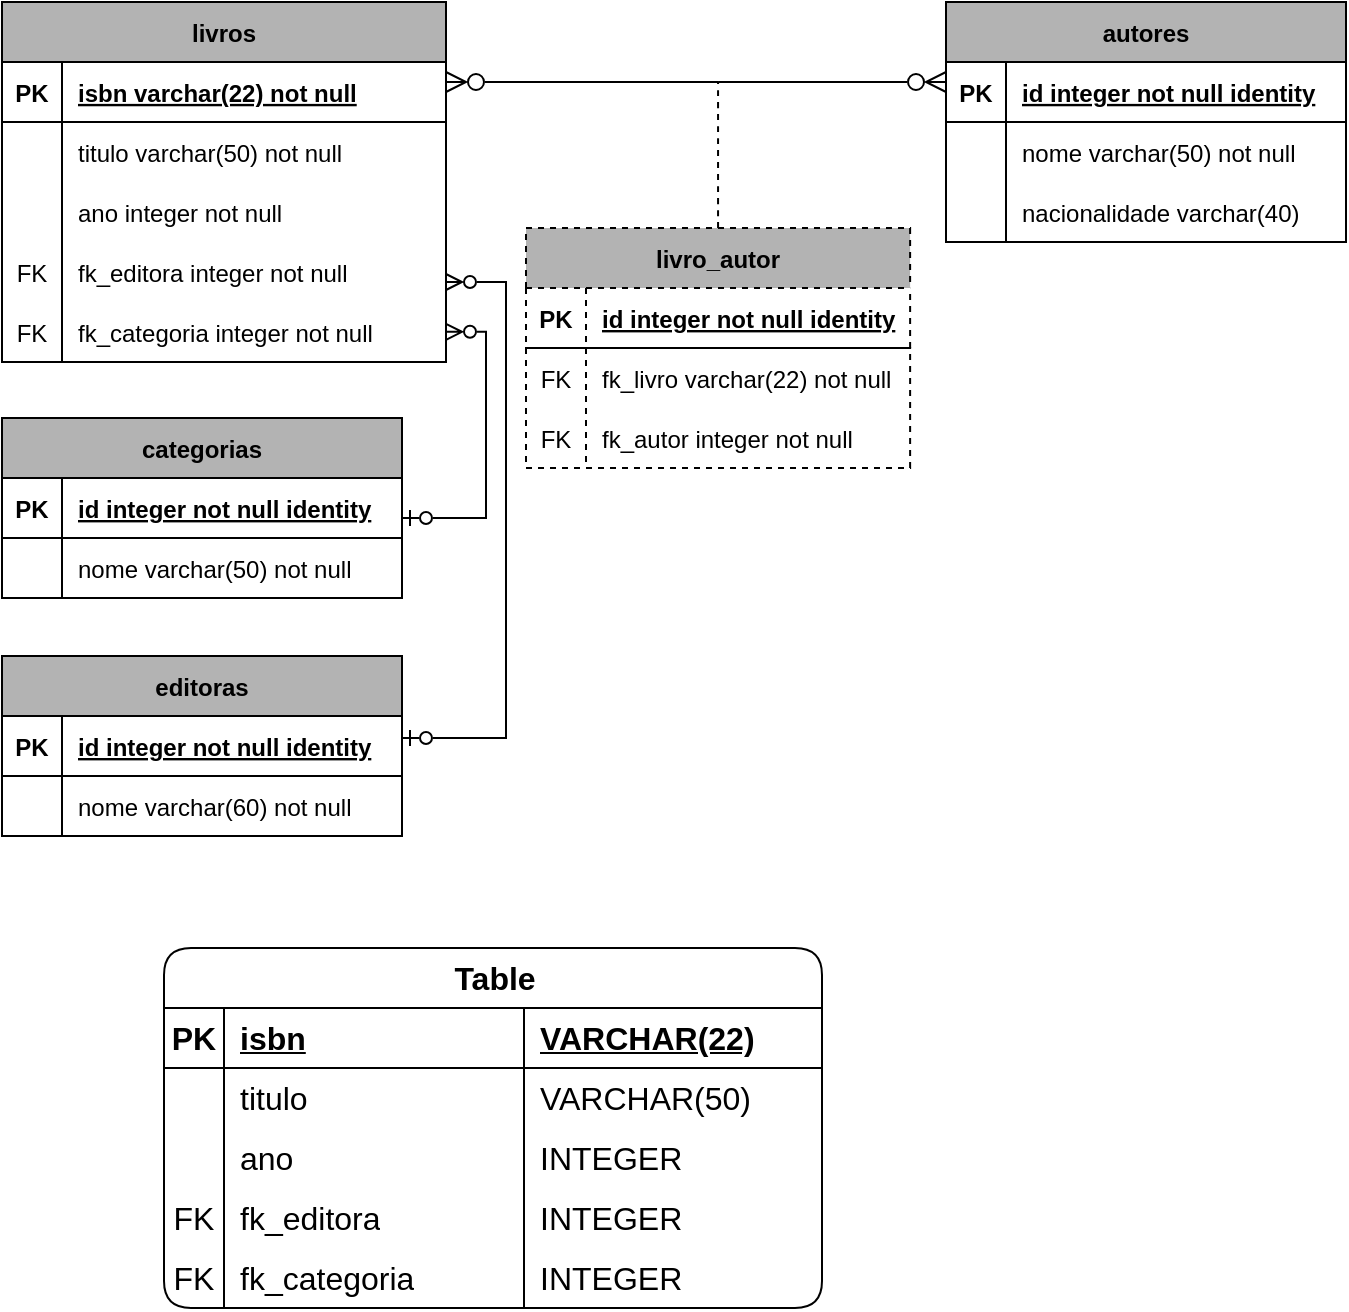 <mxfile version="22.1.2" type="device">
  <diagram name="Page-1" id="4PTRiXjP1_vuqAl-AZmA">
    <mxGraphModel dx="1098" dy="690" grid="1" gridSize="10" guides="1" tooltips="1" connect="1" arrows="1" fold="1" page="1" pageScale="1" pageWidth="827" pageHeight="1169" math="0" shadow="0">
      <root>
        <mxCell id="0" />
        <mxCell id="1" parent="0" />
        <mxCell id="HNt_G1zxmN9m5VeC9Koj-1" value="editoras" style="shape=table;startSize=30;container=1;collapsible=1;childLayout=tableLayout;fixedRows=1;rowLines=0;fontStyle=1;align=center;resizeLast=1;fillColor=#B3B3B3;" parent="1" vertex="1">
          <mxGeometry x="88" y="714" width="200" height="90" as="geometry" />
        </mxCell>
        <mxCell id="HNt_G1zxmN9m5VeC9Koj-2" value="" style="shape=tableRow;horizontal=0;startSize=0;swimlaneHead=0;swimlaneBody=0;fillColor=none;collapsible=0;dropTarget=0;points=[[0,0.5],[1,0.5]];portConstraint=eastwest;strokeColor=inherit;top=0;left=0;right=0;bottom=1;" parent="HNt_G1zxmN9m5VeC9Koj-1" vertex="1">
          <mxGeometry y="30" width="200" height="30" as="geometry" />
        </mxCell>
        <mxCell id="HNt_G1zxmN9m5VeC9Koj-3" value="PK" style="shape=partialRectangle;overflow=hidden;connectable=0;fillColor=none;strokeColor=inherit;top=0;left=0;bottom=0;right=0;fontStyle=1;" parent="HNt_G1zxmN9m5VeC9Koj-2" vertex="1">
          <mxGeometry width="30" height="30" as="geometry">
            <mxRectangle width="30" height="30" as="alternateBounds" />
          </mxGeometry>
        </mxCell>
        <mxCell id="HNt_G1zxmN9m5VeC9Koj-4" value="id integer not null  identity" style="shape=partialRectangle;overflow=hidden;connectable=0;fillColor=none;align=left;strokeColor=inherit;top=0;left=0;bottom=0;right=0;spacingLeft=6;fontStyle=5;" parent="HNt_G1zxmN9m5VeC9Koj-2" vertex="1">
          <mxGeometry x="30" width="170" height="30" as="geometry">
            <mxRectangle width="170" height="30" as="alternateBounds" />
          </mxGeometry>
        </mxCell>
        <mxCell id="HNt_G1zxmN9m5VeC9Koj-5" value="" style="shape=tableRow;horizontal=0;startSize=0;swimlaneHead=0;swimlaneBody=0;fillColor=none;collapsible=0;dropTarget=0;points=[[0,0.5],[1,0.5]];portConstraint=eastwest;strokeColor=inherit;top=0;left=0;right=0;bottom=0;" parent="HNt_G1zxmN9m5VeC9Koj-1" vertex="1">
          <mxGeometry y="60" width="200" height="30" as="geometry" />
        </mxCell>
        <mxCell id="HNt_G1zxmN9m5VeC9Koj-6" value="" style="shape=partialRectangle;overflow=hidden;connectable=0;fillColor=none;strokeColor=inherit;top=0;left=0;bottom=0;right=0;" parent="HNt_G1zxmN9m5VeC9Koj-5" vertex="1">
          <mxGeometry width="30" height="30" as="geometry">
            <mxRectangle width="30" height="30" as="alternateBounds" />
          </mxGeometry>
        </mxCell>
        <mxCell id="HNt_G1zxmN9m5VeC9Koj-7" value="nome varchar(60) not null" style="shape=partialRectangle;overflow=hidden;connectable=0;fillColor=none;align=left;strokeColor=inherit;top=0;left=0;bottom=0;right=0;spacingLeft=6;" parent="HNt_G1zxmN9m5VeC9Koj-5" vertex="1">
          <mxGeometry x="30" width="170" height="30" as="geometry">
            <mxRectangle width="170" height="30" as="alternateBounds" />
          </mxGeometry>
        </mxCell>
        <mxCell id="HNt_G1zxmN9m5VeC9Koj-8" value="autores" style="shape=table;startSize=30;container=1;collapsible=1;childLayout=tableLayout;fixedRows=1;rowLines=0;fontStyle=1;align=center;resizeLast=1;fillColor=#B3B3B3;" parent="1" vertex="1">
          <mxGeometry x="560" y="386.94" width="200" height="120" as="geometry" />
        </mxCell>
        <mxCell id="HNt_G1zxmN9m5VeC9Koj-9" value="" style="shape=tableRow;horizontal=0;startSize=0;swimlaneHead=0;swimlaneBody=0;fillColor=none;collapsible=0;dropTarget=0;points=[[0,0.5],[1,0.5]];portConstraint=eastwest;strokeColor=inherit;top=0;left=0;right=0;bottom=1;" parent="HNt_G1zxmN9m5VeC9Koj-8" vertex="1">
          <mxGeometry y="30" width="200" height="30" as="geometry" />
        </mxCell>
        <mxCell id="HNt_G1zxmN9m5VeC9Koj-10" value="PK" style="shape=partialRectangle;overflow=hidden;connectable=0;fillColor=none;strokeColor=inherit;top=0;left=0;bottom=0;right=0;fontStyle=1;" parent="HNt_G1zxmN9m5VeC9Koj-9" vertex="1">
          <mxGeometry width="30" height="30" as="geometry">
            <mxRectangle width="30" height="30" as="alternateBounds" />
          </mxGeometry>
        </mxCell>
        <mxCell id="HNt_G1zxmN9m5VeC9Koj-11" value="id integer not null  identity" style="shape=partialRectangle;overflow=hidden;connectable=0;fillColor=none;align=left;strokeColor=inherit;top=0;left=0;bottom=0;right=0;spacingLeft=6;fontStyle=5;" parent="HNt_G1zxmN9m5VeC9Koj-9" vertex="1">
          <mxGeometry x="30" width="170" height="30" as="geometry">
            <mxRectangle width="170" height="30" as="alternateBounds" />
          </mxGeometry>
        </mxCell>
        <mxCell id="HNt_G1zxmN9m5VeC9Koj-12" value="" style="shape=tableRow;horizontal=0;startSize=0;swimlaneHead=0;swimlaneBody=0;fillColor=none;collapsible=0;dropTarget=0;points=[[0,0.5],[1,0.5]];portConstraint=eastwest;strokeColor=inherit;top=0;left=0;right=0;bottom=0;" parent="HNt_G1zxmN9m5VeC9Koj-8" vertex="1">
          <mxGeometry y="60" width="200" height="30" as="geometry" />
        </mxCell>
        <mxCell id="HNt_G1zxmN9m5VeC9Koj-13" value="" style="shape=partialRectangle;overflow=hidden;connectable=0;fillColor=none;strokeColor=inherit;top=0;left=0;bottom=0;right=0;" parent="HNt_G1zxmN9m5VeC9Koj-12" vertex="1">
          <mxGeometry width="30" height="30" as="geometry">
            <mxRectangle width="30" height="30" as="alternateBounds" />
          </mxGeometry>
        </mxCell>
        <mxCell id="HNt_G1zxmN9m5VeC9Koj-14" value="nome varchar(50) not null" style="shape=partialRectangle;overflow=hidden;connectable=0;fillColor=none;align=left;strokeColor=inherit;top=0;left=0;bottom=0;right=0;spacingLeft=6;" parent="HNt_G1zxmN9m5VeC9Koj-12" vertex="1">
          <mxGeometry x="30" width="170" height="30" as="geometry">
            <mxRectangle width="170" height="30" as="alternateBounds" />
          </mxGeometry>
        </mxCell>
        <mxCell id="HNt_G1zxmN9m5VeC9Koj-15" value="" style="shape=tableRow;horizontal=0;startSize=0;swimlaneHead=0;swimlaneBody=0;fillColor=none;collapsible=0;dropTarget=0;points=[[0,0.5],[1,0.5]];portConstraint=eastwest;strokeColor=inherit;top=0;left=0;right=0;bottom=0;" parent="HNt_G1zxmN9m5VeC9Koj-8" vertex="1">
          <mxGeometry y="90" width="200" height="30" as="geometry" />
        </mxCell>
        <mxCell id="HNt_G1zxmN9m5VeC9Koj-16" value="" style="shape=partialRectangle;overflow=hidden;connectable=0;fillColor=none;strokeColor=inherit;top=0;left=0;bottom=0;right=0;" parent="HNt_G1zxmN9m5VeC9Koj-15" vertex="1">
          <mxGeometry width="30" height="30" as="geometry">
            <mxRectangle width="30" height="30" as="alternateBounds" />
          </mxGeometry>
        </mxCell>
        <mxCell id="HNt_G1zxmN9m5VeC9Koj-17" value="nacionalidade varchar(40)" style="shape=partialRectangle;overflow=hidden;connectable=0;fillColor=none;align=left;strokeColor=inherit;top=0;left=0;bottom=0;right=0;spacingLeft=6;" parent="HNt_G1zxmN9m5VeC9Koj-15" vertex="1">
          <mxGeometry x="30" width="170" height="30" as="geometry">
            <mxRectangle width="170" height="30" as="alternateBounds" />
          </mxGeometry>
        </mxCell>
        <mxCell id="HNt_G1zxmN9m5VeC9Koj-18" value="categorias" style="shape=table;startSize=30;container=1;collapsible=1;childLayout=tableLayout;fixedRows=1;rowLines=0;fontStyle=1;align=center;resizeLast=1;fillColor=#B3B3B3;" parent="1" vertex="1">
          <mxGeometry x="88" y="595" width="200" height="90" as="geometry" />
        </mxCell>
        <mxCell id="HNt_G1zxmN9m5VeC9Koj-19" value="" style="shape=tableRow;horizontal=0;startSize=0;swimlaneHead=0;swimlaneBody=0;fillColor=none;collapsible=0;dropTarget=0;points=[[0,0.5],[1,0.5]];portConstraint=eastwest;strokeColor=inherit;top=0;left=0;right=0;bottom=1;" parent="HNt_G1zxmN9m5VeC9Koj-18" vertex="1">
          <mxGeometry y="30" width="200" height="30" as="geometry" />
        </mxCell>
        <mxCell id="HNt_G1zxmN9m5VeC9Koj-20" value="PK" style="shape=partialRectangle;overflow=hidden;connectable=0;fillColor=none;strokeColor=inherit;top=0;left=0;bottom=0;right=0;fontStyle=1;" parent="HNt_G1zxmN9m5VeC9Koj-19" vertex="1">
          <mxGeometry width="30" height="30" as="geometry">
            <mxRectangle width="30" height="30" as="alternateBounds" />
          </mxGeometry>
        </mxCell>
        <mxCell id="HNt_G1zxmN9m5VeC9Koj-21" value="id integer  not null identity" style="shape=partialRectangle;overflow=hidden;connectable=0;fillColor=none;align=left;strokeColor=inherit;top=0;left=0;bottom=0;right=0;spacingLeft=6;fontStyle=5;" parent="HNt_G1zxmN9m5VeC9Koj-19" vertex="1">
          <mxGeometry x="30" width="170" height="30" as="geometry">
            <mxRectangle width="170" height="30" as="alternateBounds" />
          </mxGeometry>
        </mxCell>
        <mxCell id="HNt_G1zxmN9m5VeC9Koj-22" value="" style="shape=tableRow;horizontal=0;startSize=0;swimlaneHead=0;swimlaneBody=0;fillColor=none;collapsible=0;dropTarget=0;points=[[0,0.5],[1,0.5]];portConstraint=eastwest;strokeColor=inherit;top=0;left=0;right=0;bottom=0;" parent="HNt_G1zxmN9m5VeC9Koj-18" vertex="1">
          <mxGeometry y="60" width="200" height="30" as="geometry" />
        </mxCell>
        <mxCell id="HNt_G1zxmN9m5VeC9Koj-23" value="" style="shape=partialRectangle;overflow=hidden;connectable=0;fillColor=none;strokeColor=inherit;top=0;left=0;bottom=0;right=0;" parent="HNt_G1zxmN9m5VeC9Koj-22" vertex="1">
          <mxGeometry width="30" height="30" as="geometry">
            <mxRectangle width="30" height="30" as="alternateBounds" />
          </mxGeometry>
        </mxCell>
        <mxCell id="HNt_G1zxmN9m5VeC9Koj-24" value="nome varchar(50) not null" style="shape=partialRectangle;overflow=hidden;connectable=0;fillColor=none;align=left;strokeColor=inherit;top=0;left=0;bottom=0;right=0;spacingLeft=6;" parent="HNt_G1zxmN9m5VeC9Koj-22" vertex="1">
          <mxGeometry x="30" width="170" height="30" as="geometry">
            <mxRectangle width="170" height="30" as="alternateBounds" />
          </mxGeometry>
        </mxCell>
        <mxCell id="HNt_G1zxmN9m5VeC9Koj-63" style="edgeStyle=orthogonalEdgeStyle;rounded=0;orthogonalLoop=1;jettySize=auto;html=1;endArrow=ERzeroToOne;endFill=0;startArrow=ERzeroToMany;startFill=0;" parent="1" source="HNt_G1zxmN9m5VeC9Koj-35" target="HNt_G1zxmN9m5VeC9Koj-1" edge="1">
          <mxGeometry relative="1" as="geometry">
            <mxPoint x="548" y="636.94" as="sourcePoint" />
            <Array as="points">
              <mxPoint x="340" y="527" />
              <mxPoint x="340" y="755" />
            </Array>
          </mxGeometry>
        </mxCell>
        <mxCell id="HNt_G1zxmN9m5VeC9Koj-25" value="livros" style="shape=table;startSize=30;container=1;collapsible=1;childLayout=tableLayout;fixedRows=1;rowLines=0;fontStyle=1;align=center;resizeLast=1;fillColor=#B3B3B3;" parent="1" vertex="1">
          <mxGeometry x="88" y="386.94" width="222" height="180" as="geometry" />
        </mxCell>
        <mxCell id="HNt_G1zxmN9m5VeC9Koj-26" value="" style="shape=tableRow;horizontal=0;startSize=0;swimlaneHead=0;swimlaneBody=0;fillColor=none;collapsible=0;dropTarget=0;points=[[0,0.5],[1,0.5]];portConstraint=eastwest;strokeColor=inherit;top=0;left=0;right=0;bottom=1;" parent="HNt_G1zxmN9m5VeC9Koj-25" vertex="1">
          <mxGeometry y="30" width="222" height="30" as="geometry" />
        </mxCell>
        <mxCell id="HNt_G1zxmN9m5VeC9Koj-27" value="PK" style="shape=partialRectangle;overflow=hidden;connectable=0;fillColor=none;strokeColor=inherit;top=0;left=0;bottom=0;right=0;fontStyle=1;" parent="HNt_G1zxmN9m5VeC9Koj-26" vertex="1">
          <mxGeometry width="30" height="30" as="geometry">
            <mxRectangle width="30" height="30" as="alternateBounds" />
          </mxGeometry>
        </mxCell>
        <mxCell id="HNt_G1zxmN9m5VeC9Koj-28" value="isbn varchar(22)  not null" style="shape=partialRectangle;overflow=hidden;connectable=0;fillColor=none;align=left;strokeColor=inherit;top=0;left=0;bottom=0;right=0;spacingLeft=6;fontStyle=5;" parent="HNt_G1zxmN9m5VeC9Koj-26" vertex="1">
          <mxGeometry x="30" width="192" height="30" as="geometry">
            <mxRectangle width="192" height="30" as="alternateBounds" />
          </mxGeometry>
        </mxCell>
        <mxCell id="HNt_G1zxmN9m5VeC9Koj-29" value="" style="shape=tableRow;horizontal=0;startSize=0;swimlaneHead=0;swimlaneBody=0;fillColor=none;collapsible=0;dropTarget=0;points=[[0,0.5],[1,0.5]];portConstraint=eastwest;strokeColor=inherit;top=0;left=0;right=0;bottom=0;" parent="HNt_G1zxmN9m5VeC9Koj-25" vertex="1">
          <mxGeometry y="60" width="222" height="30" as="geometry" />
        </mxCell>
        <mxCell id="HNt_G1zxmN9m5VeC9Koj-30" value="" style="shape=partialRectangle;overflow=hidden;connectable=0;fillColor=none;strokeColor=inherit;top=0;left=0;bottom=0;right=0;" parent="HNt_G1zxmN9m5VeC9Koj-29" vertex="1">
          <mxGeometry width="30" height="30" as="geometry">
            <mxRectangle width="30" height="30" as="alternateBounds" />
          </mxGeometry>
        </mxCell>
        <mxCell id="HNt_G1zxmN9m5VeC9Koj-31" value="titulo varchar(50) not null" style="shape=partialRectangle;overflow=hidden;connectable=0;fillColor=none;align=left;strokeColor=inherit;top=0;left=0;bottom=0;right=0;spacingLeft=6;" parent="HNt_G1zxmN9m5VeC9Koj-29" vertex="1">
          <mxGeometry x="30" width="192" height="30" as="geometry">
            <mxRectangle width="192" height="30" as="alternateBounds" />
          </mxGeometry>
        </mxCell>
        <mxCell id="HNt_G1zxmN9m5VeC9Koj-32" value="" style="shape=tableRow;horizontal=0;startSize=0;swimlaneHead=0;swimlaneBody=0;fillColor=none;collapsible=0;dropTarget=0;points=[[0,0.5],[1,0.5]];portConstraint=eastwest;strokeColor=inherit;top=0;left=0;right=0;bottom=0;" parent="HNt_G1zxmN9m5VeC9Koj-25" vertex="1">
          <mxGeometry y="90" width="222" height="30" as="geometry" />
        </mxCell>
        <mxCell id="HNt_G1zxmN9m5VeC9Koj-33" value="" style="shape=partialRectangle;overflow=hidden;connectable=0;fillColor=none;strokeColor=inherit;top=0;left=0;bottom=0;right=0;" parent="HNt_G1zxmN9m5VeC9Koj-32" vertex="1">
          <mxGeometry width="30" height="30" as="geometry">
            <mxRectangle width="30" height="30" as="alternateBounds" />
          </mxGeometry>
        </mxCell>
        <mxCell id="HNt_G1zxmN9m5VeC9Koj-34" value="ano integer not null" style="shape=partialRectangle;overflow=hidden;connectable=0;fillColor=none;align=left;strokeColor=inherit;top=0;left=0;bottom=0;right=0;spacingLeft=6;" parent="HNt_G1zxmN9m5VeC9Koj-32" vertex="1">
          <mxGeometry x="30" width="192" height="30" as="geometry">
            <mxRectangle width="192" height="30" as="alternateBounds" />
          </mxGeometry>
        </mxCell>
        <mxCell id="HNt_G1zxmN9m5VeC9Koj-35" value="" style="shape=tableRow;horizontal=0;startSize=0;swimlaneHead=0;swimlaneBody=0;fillColor=none;collapsible=0;dropTarget=0;points=[[0,0.5],[1,0.5]];portConstraint=eastwest;strokeColor=inherit;top=0;left=0;right=0;bottom=0;" parent="HNt_G1zxmN9m5VeC9Koj-25" vertex="1">
          <mxGeometry y="120" width="222" height="30" as="geometry" />
        </mxCell>
        <mxCell id="HNt_G1zxmN9m5VeC9Koj-36" value="FK" style="shape=partialRectangle;overflow=hidden;connectable=0;fillColor=none;strokeColor=inherit;top=0;left=0;bottom=0;right=0;" parent="HNt_G1zxmN9m5VeC9Koj-35" vertex="1">
          <mxGeometry width="30" height="30" as="geometry">
            <mxRectangle width="30" height="30" as="alternateBounds" />
          </mxGeometry>
        </mxCell>
        <mxCell id="HNt_G1zxmN9m5VeC9Koj-37" value="fk_editora integer not null" style="shape=partialRectangle;overflow=hidden;connectable=0;fillColor=none;align=left;strokeColor=inherit;top=0;left=0;bottom=0;right=0;spacingLeft=6;" parent="HNt_G1zxmN9m5VeC9Koj-35" vertex="1">
          <mxGeometry x="30" width="192" height="30" as="geometry">
            <mxRectangle width="192" height="30" as="alternateBounds" />
          </mxGeometry>
        </mxCell>
        <mxCell id="HNt_G1zxmN9m5VeC9Koj-38" value="" style="shape=tableRow;horizontal=0;startSize=0;swimlaneHead=0;swimlaneBody=0;fillColor=none;collapsible=0;dropTarget=0;points=[[0,0.5],[1,0.5]];portConstraint=eastwest;strokeColor=inherit;top=0;left=0;right=0;bottom=0;" parent="HNt_G1zxmN9m5VeC9Koj-25" vertex="1">
          <mxGeometry y="150" width="222" height="30" as="geometry" />
        </mxCell>
        <mxCell id="HNt_G1zxmN9m5VeC9Koj-39" value="FK" style="shape=partialRectangle;overflow=hidden;connectable=0;fillColor=none;strokeColor=inherit;top=0;left=0;bottom=0;right=0;" parent="HNt_G1zxmN9m5VeC9Koj-38" vertex="1">
          <mxGeometry width="30" height="30" as="geometry">
            <mxRectangle width="30" height="30" as="alternateBounds" />
          </mxGeometry>
        </mxCell>
        <mxCell id="HNt_G1zxmN9m5VeC9Koj-40" value="fk_categoria integer not null" style="shape=partialRectangle;overflow=hidden;connectable=0;fillColor=none;align=left;strokeColor=inherit;top=0;left=0;bottom=0;right=0;spacingLeft=6;" parent="HNt_G1zxmN9m5VeC9Koj-38" vertex="1">
          <mxGeometry x="30" width="192" height="30" as="geometry">
            <mxRectangle width="192" height="30" as="alternateBounds" />
          </mxGeometry>
        </mxCell>
        <mxCell id="HNt_G1zxmN9m5VeC9Koj-47" value="livro_autor" style="shape=table;startSize=30;container=1;collapsible=1;childLayout=tableLayout;fixedRows=1;rowLines=0;fontStyle=1;align=center;resizeLast=1;gradientColor=none;swimlaneFillColor=none;fillColor=#B3B3B3;fillStyle=auto;shadow=0;swimlaneLine=1;dashed=1;" parent="1" vertex="1">
          <mxGeometry x="350.0" y="500" width="192.06" height="120" as="geometry" />
        </mxCell>
        <mxCell id="HNt_G1zxmN9m5VeC9Koj-48" value="" style="shape=tableRow;horizontal=0;startSize=0;swimlaneHead=0;swimlaneBody=0;fillColor=none;collapsible=0;dropTarget=0;points=[[0,0.5],[1,0.5]];portConstraint=eastwest;strokeColor=inherit;top=0;left=0;right=0;bottom=1;" parent="HNt_G1zxmN9m5VeC9Koj-47" vertex="1">
          <mxGeometry y="30" width="192.06" height="30" as="geometry" />
        </mxCell>
        <mxCell id="HNt_G1zxmN9m5VeC9Koj-49" value="PK" style="shape=partialRectangle;overflow=hidden;connectable=0;fillColor=none;strokeColor=inherit;top=0;left=0;bottom=0;right=0;fontStyle=1;shadow=0;" parent="HNt_G1zxmN9m5VeC9Koj-48" vertex="1">
          <mxGeometry width="30" height="30" as="geometry">
            <mxRectangle width="30" height="30" as="alternateBounds" />
          </mxGeometry>
        </mxCell>
        <mxCell id="HNt_G1zxmN9m5VeC9Koj-50" value="id integer not null  identity" style="shape=partialRectangle;overflow=hidden;connectable=0;fillColor=none;align=left;strokeColor=inherit;top=0;left=0;bottom=0;right=0;spacingLeft=6;fontStyle=5;" parent="HNt_G1zxmN9m5VeC9Koj-48" vertex="1">
          <mxGeometry x="30" width="162.06" height="30" as="geometry">
            <mxRectangle width="162.06" height="30" as="alternateBounds" />
          </mxGeometry>
        </mxCell>
        <mxCell id="HNt_G1zxmN9m5VeC9Koj-51" value="" style="shape=tableRow;horizontal=0;startSize=0;swimlaneHead=0;swimlaneBody=0;fillColor=none;collapsible=0;dropTarget=0;points=[[0,0.5],[1,0.5]];portConstraint=eastwest;strokeColor=inherit;top=0;left=0;right=0;bottom=0;" parent="HNt_G1zxmN9m5VeC9Koj-47" vertex="1">
          <mxGeometry y="60" width="192.06" height="30" as="geometry" />
        </mxCell>
        <mxCell id="HNt_G1zxmN9m5VeC9Koj-52" value="FK" style="shape=partialRectangle;overflow=hidden;connectable=0;fillColor=none;strokeColor=inherit;top=0;left=0;bottom=0;right=0;" parent="HNt_G1zxmN9m5VeC9Koj-51" vertex="1">
          <mxGeometry width="30" height="30" as="geometry">
            <mxRectangle width="30" height="30" as="alternateBounds" />
          </mxGeometry>
        </mxCell>
        <mxCell id="HNt_G1zxmN9m5VeC9Koj-53" value="fk_livro varchar(22) not null" style="shape=partialRectangle;overflow=hidden;connectable=0;fillColor=none;align=left;strokeColor=inherit;top=0;left=0;bottom=0;right=0;spacingLeft=6;" parent="HNt_G1zxmN9m5VeC9Koj-51" vertex="1">
          <mxGeometry x="30" width="162.06" height="30" as="geometry">
            <mxRectangle width="162.06" height="30" as="alternateBounds" />
          </mxGeometry>
        </mxCell>
        <mxCell id="HNt_G1zxmN9m5VeC9Koj-54" value="" style="shape=tableRow;horizontal=0;startSize=0;swimlaneHead=0;swimlaneBody=0;fillColor=none;collapsible=0;dropTarget=0;points=[[0,0.5],[1,0.5]];portConstraint=eastwest;strokeColor=inherit;top=0;left=0;right=0;bottom=0;" parent="HNt_G1zxmN9m5VeC9Koj-47" vertex="1">
          <mxGeometry y="90" width="192.06" height="30" as="geometry" />
        </mxCell>
        <mxCell id="HNt_G1zxmN9m5VeC9Koj-55" value="FK" style="shape=partialRectangle;overflow=hidden;connectable=0;fillColor=none;strokeColor=inherit;top=0;left=0;bottom=0;right=0;" parent="HNt_G1zxmN9m5VeC9Koj-54" vertex="1">
          <mxGeometry width="30" height="30" as="geometry">
            <mxRectangle width="30" height="30" as="alternateBounds" />
          </mxGeometry>
        </mxCell>
        <mxCell id="HNt_G1zxmN9m5VeC9Koj-56" value="fk_autor integer not null" style="shape=partialRectangle;overflow=hidden;connectable=0;fillColor=none;align=left;strokeColor=inherit;top=0;left=0;bottom=0;right=0;spacingLeft=6;" parent="HNt_G1zxmN9m5VeC9Koj-54" vertex="1">
          <mxGeometry x="30" width="162.06" height="30" as="geometry">
            <mxRectangle width="162.06" height="30" as="alternateBounds" />
          </mxGeometry>
        </mxCell>
        <mxCell id="HNt_G1zxmN9m5VeC9Koj-64" style="edgeStyle=orthogonalEdgeStyle;rounded=0;orthogonalLoop=1;jettySize=auto;html=1;endArrow=ERzeroToOne;endFill=0;startArrow=ERzeroToMany;startFill=0;" parent="1" source="HNt_G1zxmN9m5VeC9Koj-38" target="HNt_G1zxmN9m5VeC9Koj-18" edge="1">
          <mxGeometry relative="1" as="geometry">
            <Array as="points">
              <mxPoint x="330" y="552" />
              <mxPoint x="330" y="645" />
            </Array>
          </mxGeometry>
        </mxCell>
        <mxCell id="5hk5jcNXByvXZPRvD6LQ-45" value="" style="edgeStyle=elbowEdgeStyle;orthogonalLoop=1;jettySize=auto;html=1;fontSize=12;startSize=8;endSize=8;elbow=vertical;jumpStyle=none;rounded=1;endArrow=none;endFill=0;startArrow=ERzeroToMany;startFill=0;" parent="1" source="HNt_G1zxmN9m5VeC9Koj-25" target="5hk5jcNXByvXZPRvD6LQ-46" edge="1">
          <mxGeometry relative="1" as="geometry">
            <mxPoint x="310" y="430" as="sourcePoint" />
            <mxPoint x="560" y="430" as="targetPoint" />
            <Array as="points" />
          </mxGeometry>
        </mxCell>
        <mxCell id="5hk5jcNXByvXZPRvD6LQ-48" style="edgeStyle=none;curved=1;rounded=0;orthogonalLoop=1;jettySize=auto;html=1;fontSize=12;startSize=8;endSize=8;endArrow=ERzeroToMany;endFill=0;" parent="1" source="5hk5jcNXByvXZPRvD6LQ-46" edge="1">
          <mxGeometry relative="1" as="geometry">
            <mxPoint x="560" y="427" as="targetPoint" />
          </mxGeometry>
        </mxCell>
        <mxCell id="5hk5jcNXByvXZPRvD6LQ-46" value="" style="shape=waypoint;sketch=0;fillStyle=solid;size=6;pointerEvents=1;points=[];fillColor=none;resizable=0;rotatable=0;perimeter=centerPerimeter;snapToPoint=1;fontSize=16;strokeColor=none;gradientColor=none;strokeWidth=1;" parent="1" vertex="1">
          <mxGeometry x="436.03" y="417" width="20" height="20" as="geometry" />
        </mxCell>
        <mxCell id="5hk5jcNXByvXZPRvD6LQ-47" style="edgeStyle=none;curved=1;rounded=0;orthogonalLoop=1;jettySize=auto;html=1;entryX=0.3;entryY=0.5;entryDx=0;entryDy=0;entryPerimeter=0;fontSize=12;startSize=8;endSize=8;endArrow=none;endFill=0;dashed=1;" parent="1" source="HNt_G1zxmN9m5VeC9Koj-47" target="5hk5jcNXByvXZPRvD6LQ-46" edge="1">
          <mxGeometry relative="1" as="geometry" />
        </mxCell>
        <mxCell id="A_Ytw7hTFLqV4sf82-WZ-14" value="Table" style="shape=table;startSize=30;container=1;collapsible=1;childLayout=tableLayout;fixedRows=1;rowLines=0;fontStyle=1;align=center;resizeLast=1;html=1;fontSize=16;rounded=1;swimlaneLine=1;shadow=0;" vertex="1" parent="1">
          <mxGeometry x="169" y="860" width="329" height="180" as="geometry" />
        </mxCell>
        <mxCell id="A_Ytw7hTFLqV4sf82-WZ-15" value="" style="shape=tableRow;horizontal=0;startSize=0;swimlaneHead=0;swimlaneBody=0;fillColor=none;collapsible=0;dropTarget=0;points=[[0,0.5],[1,0.5]];portConstraint=eastwest;top=0;left=0;right=0;bottom=1;fontSize=16;" vertex="1" parent="A_Ytw7hTFLqV4sf82-WZ-14">
          <mxGeometry y="30" width="329" height="30" as="geometry" />
        </mxCell>
        <mxCell id="A_Ytw7hTFLqV4sf82-WZ-16" value="PK" style="shape=partialRectangle;connectable=0;fillColor=none;top=0;left=0;bottom=0;right=0;fontStyle=1;overflow=hidden;whiteSpace=wrap;html=1;fontSize=16;" vertex="1" parent="A_Ytw7hTFLqV4sf82-WZ-15">
          <mxGeometry width="30" height="30" as="geometry">
            <mxRectangle width="30" height="30" as="alternateBounds" />
          </mxGeometry>
        </mxCell>
        <mxCell id="A_Ytw7hTFLqV4sf82-WZ-17" value="isbn&lt;br&gt;" style="shape=partialRectangle;connectable=0;fillColor=none;top=0;left=0;bottom=0;right=0;align=left;spacingLeft=6;fontStyle=5;overflow=hidden;whiteSpace=wrap;html=1;fontSize=16;" vertex="1" parent="A_Ytw7hTFLqV4sf82-WZ-15">
          <mxGeometry x="30" width="150" height="30" as="geometry">
            <mxRectangle width="150" height="30" as="alternateBounds" />
          </mxGeometry>
        </mxCell>
        <mxCell id="A_Ytw7hTFLqV4sf82-WZ-27" value="VARCHAR(22)" style="shape=partialRectangle;connectable=0;fillColor=none;top=0;left=0;bottom=0;right=0;align=left;spacingLeft=6;fontStyle=5;overflow=hidden;whiteSpace=wrap;html=1;fontSize=16;" vertex="1" parent="A_Ytw7hTFLqV4sf82-WZ-15">
          <mxGeometry x="180" width="149" height="30" as="geometry">
            <mxRectangle width="149" height="30" as="alternateBounds" />
          </mxGeometry>
        </mxCell>
        <mxCell id="A_Ytw7hTFLqV4sf82-WZ-18" value="" style="shape=tableRow;horizontal=0;startSize=0;swimlaneHead=0;swimlaneBody=0;fillColor=none;collapsible=0;dropTarget=0;points=[[0,0.5],[1,0.5]];portConstraint=eastwest;top=0;left=0;right=0;bottom=0;fontSize=16;" vertex="1" parent="A_Ytw7hTFLqV4sf82-WZ-14">
          <mxGeometry y="60" width="329" height="30" as="geometry" />
        </mxCell>
        <mxCell id="A_Ytw7hTFLqV4sf82-WZ-19" value="" style="shape=partialRectangle;connectable=0;fillColor=none;top=0;left=0;bottom=0;right=0;editable=1;overflow=hidden;whiteSpace=wrap;html=1;fontSize=16;" vertex="1" parent="A_Ytw7hTFLqV4sf82-WZ-18">
          <mxGeometry width="30" height="30" as="geometry">
            <mxRectangle width="30" height="30" as="alternateBounds" />
          </mxGeometry>
        </mxCell>
        <mxCell id="A_Ytw7hTFLqV4sf82-WZ-20" value="titulo" style="shape=partialRectangle;connectable=0;fillColor=none;top=0;left=0;bottom=0;right=0;align=left;spacingLeft=6;overflow=hidden;whiteSpace=wrap;html=1;fontSize=16;" vertex="1" parent="A_Ytw7hTFLqV4sf82-WZ-18">
          <mxGeometry x="30" width="150" height="30" as="geometry">
            <mxRectangle width="150" height="30" as="alternateBounds" />
          </mxGeometry>
        </mxCell>
        <mxCell id="A_Ytw7hTFLqV4sf82-WZ-28" value="VARCHAR(50)" style="shape=partialRectangle;connectable=0;fillColor=none;top=0;left=0;bottom=0;right=0;align=left;spacingLeft=6;overflow=hidden;whiteSpace=wrap;html=1;fontSize=16;" vertex="1" parent="A_Ytw7hTFLqV4sf82-WZ-18">
          <mxGeometry x="180" width="149" height="30" as="geometry">
            <mxRectangle width="149" height="30" as="alternateBounds" />
          </mxGeometry>
        </mxCell>
        <mxCell id="A_Ytw7hTFLqV4sf82-WZ-21" value="" style="shape=tableRow;horizontal=0;startSize=0;swimlaneHead=0;swimlaneBody=0;fillColor=none;collapsible=0;dropTarget=0;points=[[0,0.5],[1,0.5]];portConstraint=eastwest;top=0;left=0;right=0;bottom=0;fontSize=16;" vertex="1" parent="A_Ytw7hTFLqV4sf82-WZ-14">
          <mxGeometry y="90" width="329" height="30" as="geometry" />
        </mxCell>
        <mxCell id="A_Ytw7hTFLqV4sf82-WZ-22" value="" style="shape=partialRectangle;connectable=0;fillColor=none;top=0;left=0;bottom=0;right=0;editable=1;overflow=hidden;whiteSpace=wrap;html=1;fontSize=16;" vertex="1" parent="A_Ytw7hTFLqV4sf82-WZ-21">
          <mxGeometry width="30" height="30" as="geometry">
            <mxRectangle width="30" height="30" as="alternateBounds" />
          </mxGeometry>
        </mxCell>
        <mxCell id="A_Ytw7hTFLqV4sf82-WZ-23" value="ano" style="shape=partialRectangle;connectable=0;fillColor=none;top=0;left=0;bottom=0;right=0;align=left;spacingLeft=6;overflow=hidden;whiteSpace=wrap;html=1;fontSize=16;" vertex="1" parent="A_Ytw7hTFLqV4sf82-WZ-21">
          <mxGeometry x="30" width="150" height="30" as="geometry">
            <mxRectangle width="150" height="30" as="alternateBounds" />
          </mxGeometry>
        </mxCell>
        <mxCell id="A_Ytw7hTFLqV4sf82-WZ-29" value="INTEGER" style="shape=partialRectangle;connectable=0;fillColor=none;top=0;left=0;bottom=0;right=0;align=left;spacingLeft=6;overflow=hidden;whiteSpace=wrap;html=1;fontSize=16;" vertex="1" parent="A_Ytw7hTFLqV4sf82-WZ-21">
          <mxGeometry x="180" width="149" height="30" as="geometry">
            <mxRectangle width="149" height="30" as="alternateBounds" />
          </mxGeometry>
        </mxCell>
        <mxCell id="A_Ytw7hTFLqV4sf82-WZ-35" value="" style="shape=tableRow;horizontal=0;startSize=0;swimlaneHead=0;swimlaneBody=0;fillColor=none;collapsible=0;dropTarget=0;points=[[0,0.5],[1,0.5]];portConstraint=eastwest;top=0;left=0;right=0;bottom=0;fontSize=16;" vertex="1" parent="A_Ytw7hTFLqV4sf82-WZ-14">
          <mxGeometry y="120" width="329" height="30" as="geometry" />
        </mxCell>
        <mxCell id="A_Ytw7hTFLqV4sf82-WZ-36" value="FK" style="shape=partialRectangle;connectable=0;fillColor=none;top=0;left=0;bottom=0;right=0;editable=1;overflow=hidden;whiteSpace=wrap;html=1;fontSize=16;" vertex="1" parent="A_Ytw7hTFLqV4sf82-WZ-35">
          <mxGeometry width="30" height="30" as="geometry">
            <mxRectangle width="30" height="30" as="alternateBounds" />
          </mxGeometry>
        </mxCell>
        <mxCell id="A_Ytw7hTFLqV4sf82-WZ-37" value="fk_editora" style="shape=partialRectangle;connectable=0;fillColor=none;top=0;left=0;bottom=0;right=0;align=left;spacingLeft=6;overflow=hidden;whiteSpace=wrap;html=1;fontSize=16;" vertex="1" parent="A_Ytw7hTFLqV4sf82-WZ-35">
          <mxGeometry x="30" width="150" height="30" as="geometry">
            <mxRectangle width="150" height="30" as="alternateBounds" />
          </mxGeometry>
        </mxCell>
        <mxCell id="A_Ytw7hTFLqV4sf82-WZ-38" value="INTEGER" style="shape=partialRectangle;connectable=0;fillColor=none;top=0;left=0;bottom=0;right=0;align=left;spacingLeft=6;overflow=hidden;whiteSpace=wrap;html=1;fontSize=16;" vertex="1" parent="A_Ytw7hTFLqV4sf82-WZ-35">
          <mxGeometry x="180" width="149" height="30" as="geometry">
            <mxRectangle width="149" height="30" as="alternateBounds" />
          </mxGeometry>
        </mxCell>
        <mxCell id="A_Ytw7hTFLqV4sf82-WZ-39" value="" style="shape=tableRow;horizontal=0;startSize=0;swimlaneHead=0;swimlaneBody=0;fillColor=none;collapsible=0;dropTarget=0;points=[[0,0.5],[1,0.5]];portConstraint=eastwest;top=0;left=0;right=0;bottom=0;fontSize=16;" vertex="1" parent="A_Ytw7hTFLqV4sf82-WZ-14">
          <mxGeometry y="150" width="329" height="30" as="geometry" />
        </mxCell>
        <mxCell id="A_Ytw7hTFLqV4sf82-WZ-40" value="FK" style="shape=partialRectangle;connectable=0;fillColor=none;top=0;left=0;bottom=0;right=0;editable=1;overflow=hidden;whiteSpace=wrap;html=1;fontSize=16;" vertex="1" parent="A_Ytw7hTFLqV4sf82-WZ-39">
          <mxGeometry width="30" height="30" as="geometry">
            <mxRectangle width="30" height="30" as="alternateBounds" />
          </mxGeometry>
        </mxCell>
        <mxCell id="A_Ytw7hTFLqV4sf82-WZ-41" value="fk_categoria" style="shape=partialRectangle;connectable=0;fillColor=none;top=0;left=0;bottom=0;right=0;align=left;spacingLeft=6;overflow=hidden;whiteSpace=wrap;html=1;fontSize=16;" vertex="1" parent="A_Ytw7hTFLqV4sf82-WZ-39">
          <mxGeometry x="30" width="150" height="30" as="geometry">
            <mxRectangle width="150" height="30" as="alternateBounds" />
          </mxGeometry>
        </mxCell>
        <mxCell id="A_Ytw7hTFLqV4sf82-WZ-42" value="INTEGER" style="shape=partialRectangle;connectable=0;fillColor=none;top=0;left=0;bottom=0;right=0;align=left;spacingLeft=6;overflow=hidden;whiteSpace=wrap;html=1;fontSize=16;" vertex="1" parent="A_Ytw7hTFLqV4sf82-WZ-39">
          <mxGeometry x="180" width="149" height="30" as="geometry">
            <mxRectangle width="149" height="30" as="alternateBounds" />
          </mxGeometry>
        </mxCell>
      </root>
    </mxGraphModel>
  </diagram>
</mxfile>
